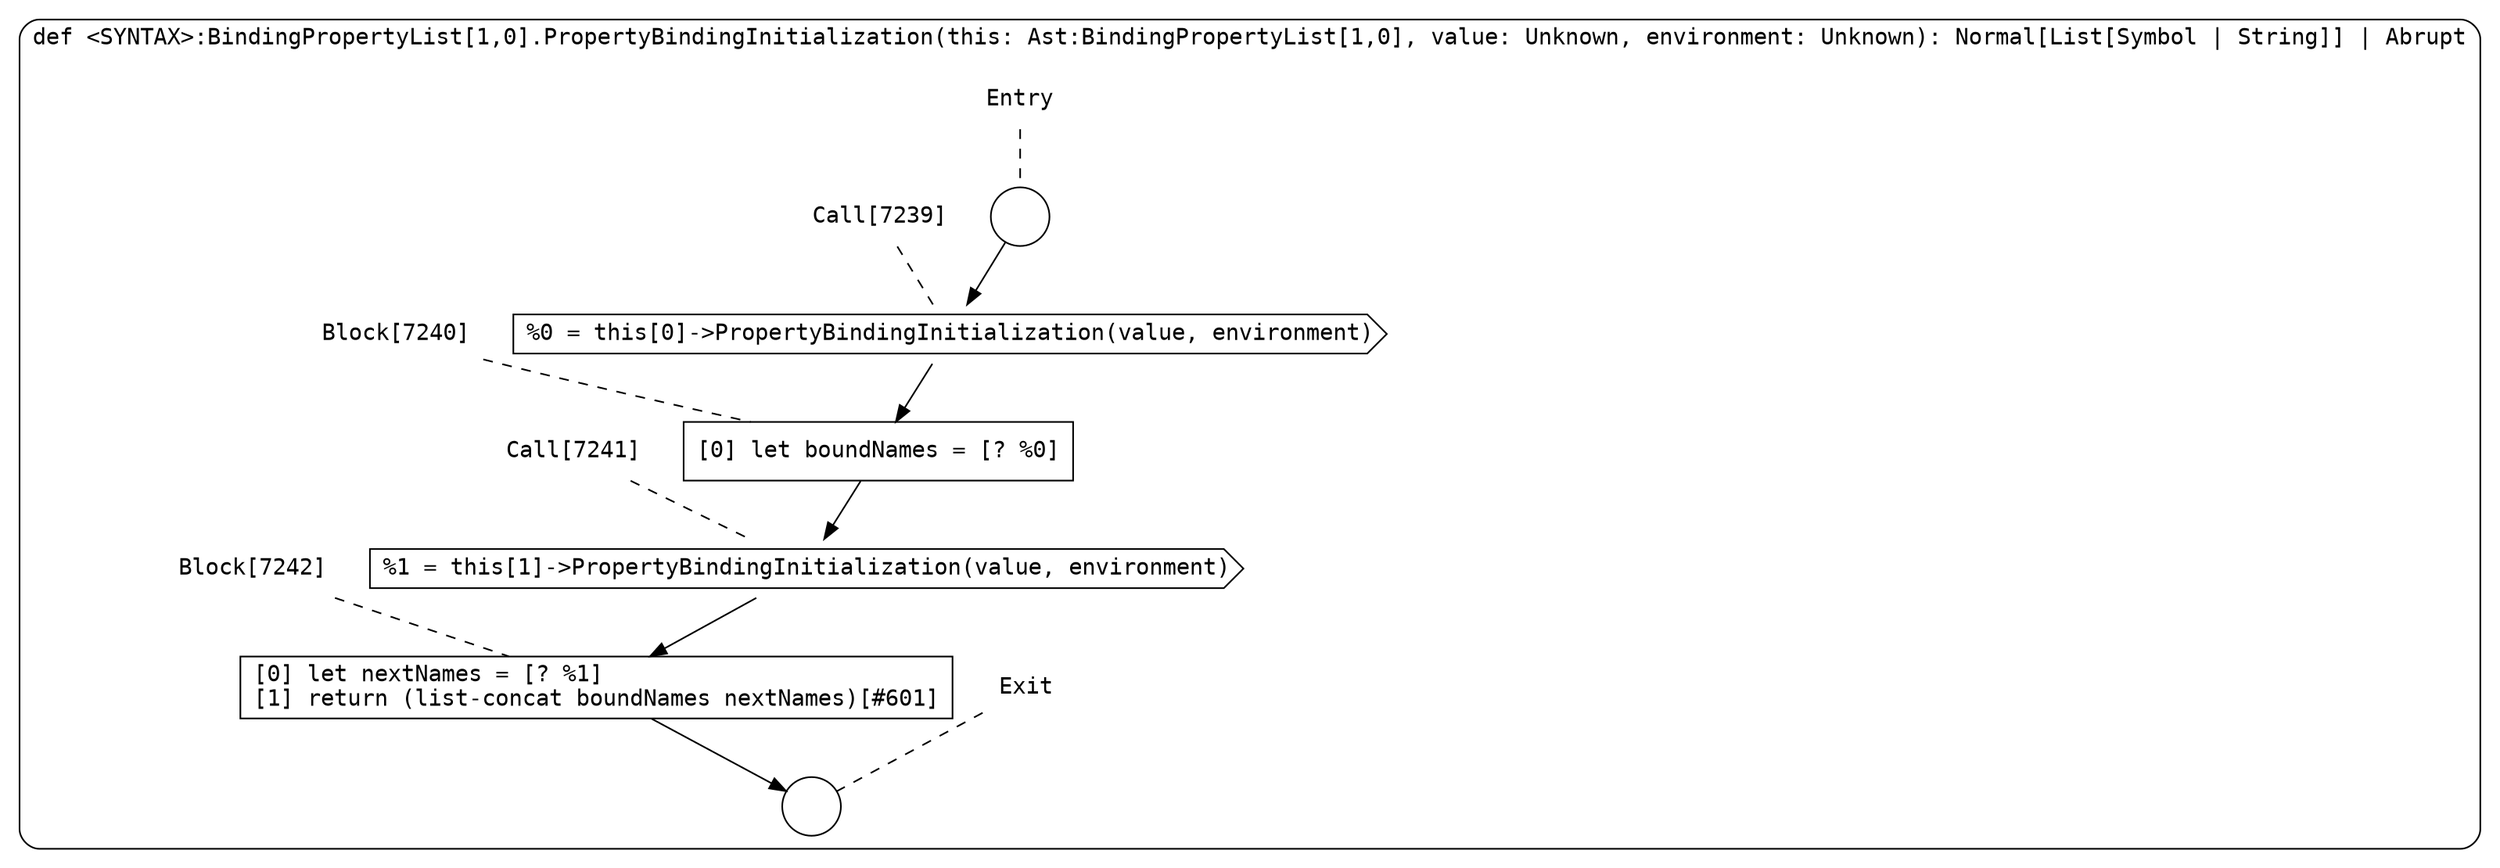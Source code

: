 digraph {
  graph [fontname = "Consolas"]
  node [fontname = "Consolas"]
  edge [fontname = "Consolas"]
  subgraph cluster1396 {
    label = "def <SYNTAX>:BindingPropertyList[1,0].PropertyBindingInitialization(this: Ast:BindingPropertyList[1,0], value: Unknown, environment: Unknown): Normal[List[Symbol | String]] | Abrupt"
    style = rounded
    cluster1396_entry_name [shape=none, label=<<font color="black">Entry</font>>]
    cluster1396_entry_name -> cluster1396_entry [arrowhead=none, color="black", style=dashed]
    cluster1396_entry [shape=circle label=" " color="black" fillcolor="white" style=filled]
    cluster1396_entry -> node7239 [color="black"]
    cluster1396_exit_name [shape=none, label=<<font color="black">Exit</font>>]
    cluster1396_exit_name -> cluster1396_exit [arrowhead=none, color="black", style=dashed]
    cluster1396_exit [shape=circle label=" " color="black" fillcolor="white" style=filled]
    node7239_name [shape=none, label=<<font color="black">Call[7239]</font>>]
    node7239_name -> node7239 [arrowhead=none, color="black", style=dashed]
    node7239 [shape=cds, label=<<font color="black">%0 = this[0]-&gt;PropertyBindingInitialization(value, environment)</font>> color="black" fillcolor="white", style=filled]
    node7239 -> node7240 [color="black"]
    node7240_name [shape=none, label=<<font color="black">Block[7240]</font>>]
    node7240_name -> node7240 [arrowhead=none, color="black", style=dashed]
    node7240 [shape=box, label=<<font color="black">[0] let boundNames = [? %0]<BR ALIGN="LEFT"/></font>> color="black" fillcolor="white", style=filled]
    node7240 -> node7241 [color="black"]
    node7241_name [shape=none, label=<<font color="black">Call[7241]</font>>]
    node7241_name -> node7241 [arrowhead=none, color="black", style=dashed]
    node7241 [shape=cds, label=<<font color="black">%1 = this[1]-&gt;PropertyBindingInitialization(value, environment)</font>> color="black" fillcolor="white", style=filled]
    node7241 -> node7242 [color="black"]
    node7242_name [shape=none, label=<<font color="black">Block[7242]</font>>]
    node7242_name -> node7242 [arrowhead=none, color="black", style=dashed]
    node7242 [shape=box, label=<<font color="black">[0] let nextNames = [? %1]<BR ALIGN="LEFT"/>[1] return (list-concat boundNames nextNames)[#601]<BR ALIGN="LEFT"/></font>> color="black" fillcolor="white", style=filled]
    node7242 -> cluster1396_exit [color="black"]
  }
}